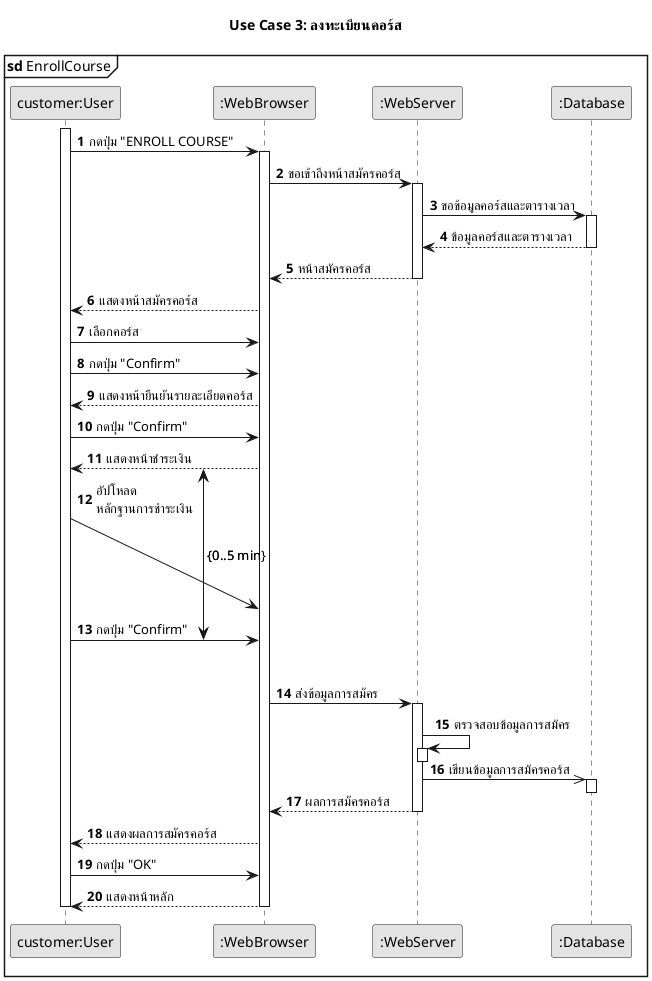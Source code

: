 @startuml
!pragma teoz true
skinparam monochrome true
skinparam defaultFontName Sarabun

title Use Case 3: ลงทะเบียนคอร์ส
mainframe **sd** EnrollCourse

participant "customer:User" as Customer
participant ":WebBrowser" as Browser
participant ":WebServer" as Server
participant ":Database" as Database

autonumber
activate Customer
Customer -> Browser: กดปุ่ม "ENROLL COURSE"
activate Browser
Browser -> Server: ขอเข้าถึงหน้าสมัครคอร์ส
activate Server
Server -> Database: ขอข้อมูลคอร์สและตารางเวลา
activate Database
Database --> Server: ข้อมูลคอร์สและตารางเวลา
deactivate Database
Server --> Browser: หน้าสมัครคอร์ส
deactivate Server
Browser --> Customer: แสดงหน้าสมัครคอร์ส
' ฟอร์มให้เลือกคอร์สที่จะสมัครจากวันและเวลา
Customer -> Browser: เลือกคอร์ส
Customer -> Browser: กดปุ่ม "Confirm"
Browser --> Customer: แสดงหน้ายืนยันรายละเอียดคอร์ส
Customer -> Browser: กดปุ่ม "Confirm"

{start} Browser -[hidden]> Server
autonumber 11
& Browser --> Customer: แสดงหน้าชำระเงิน
Customer ->(90) Browser: อัปโหลด\nหลักฐานการชำระเงิน
{end} Customer -> Browser: กดปุ่ม "Confirm"
{end} Browser -[hidden]> Server

{start} <-> {end}: {0..5 min}

autonumber 14
Browser -> Server: ส่งข้อมูลการสมัคร
activate Server
Server -> Server: ตรวจสอบข้อมูลการสมัคร
activate Server
deactivate Server
Server ->> Database: เขียนข้อมูลการสมัครคอร์ส
activate Database
deactivate Database
Server --> Browser: ผลการสมัครคอร์ส
deactivate Server
Browser --> Customer: แสดงผลการสมัครคอร์ส
Customer -> Browser: กดปุ่ม "OK"
Browser --> Customer: แสดงหน้าหลัก
deactivate Browser
deactivate Customer
@enduml
